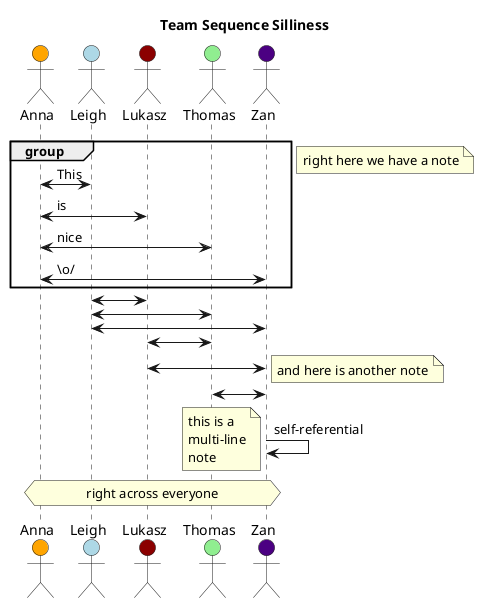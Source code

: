 @startuml team-sequence-silliness
Title Team Sequence Silliness
actor Anna #orange
actor Leigh #lightblue
actor Lukasz #darkred
actor Thomas #lightgreen
actor Zan #indigo
group group
Anna <-> Leigh: This
Anna <-> Lukasz: is
Anna <-> Thomas: nice
Anna <-> Zan: \o/
end
note left
right here we have a note
end note
Leigh <-> Lukasz
Leigh <-> Thomas
Leigh <-> Zan
Lukasz <-> Thomas
Lukasz <-> Zan
note right
and here is another note
end note
Thomas <-> Zan
Zan -> Zan: self-referential
note left
this is a
multi-line
note
end note
hnote across:right across everyone
@enduml
